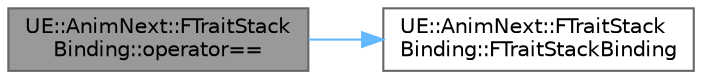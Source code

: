 digraph "UE::AnimNext::FTraitStackBinding::operator=="
{
 // INTERACTIVE_SVG=YES
 // LATEX_PDF_SIZE
  bgcolor="transparent";
  edge [fontname=Helvetica,fontsize=10,labelfontname=Helvetica,labelfontsize=10];
  node [fontname=Helvetica,fontsize=10,shape=box,height=0.2,width=0.4];
  rankdir="LR";
  Node1 [id="Node000001",label="UE::AnimNext::FTraitStack\lBinding::operator==",height=0.2,width=0.4,color="gray40", fillcolor="grey60", style="filled", fontcolor="black",tooltip=" "];
  Node1 -> Node2 [id="edge1_Node000001_Node000002",color="steelblue1",style="solid",tooltip=" "];
  Node2 [id="Node000002",label="UE::AnimNext::FTraitStack\lBinding::FTraitStackBinding",height=0.2,width=0.4,color="grey40", fillcolor="white", style="filled",URL="$d4/d88/structUE_1_1AnimNext_1_1FTraitStackBinding.html#add9d92e12de877c9e8cdc17c48a9f163",tooltip=" "];
}
